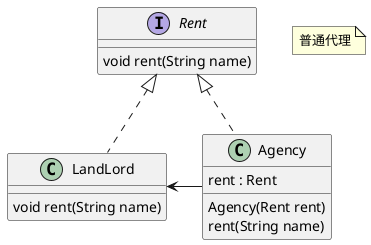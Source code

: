 @startuml
'https://plantuml.com/class-diagram

note as commonProxy
普通代理
end note

interface Rent {
    void rent(String name)
}

class LandLord {
    void rent(String name)
}

class Agency {
    rent : Rent
    Agency(Rent rent)
    rent(String name)
}

Rent <|..down LandLord
Rent <|..down Agency
LandLord <--right Agency
@enduml